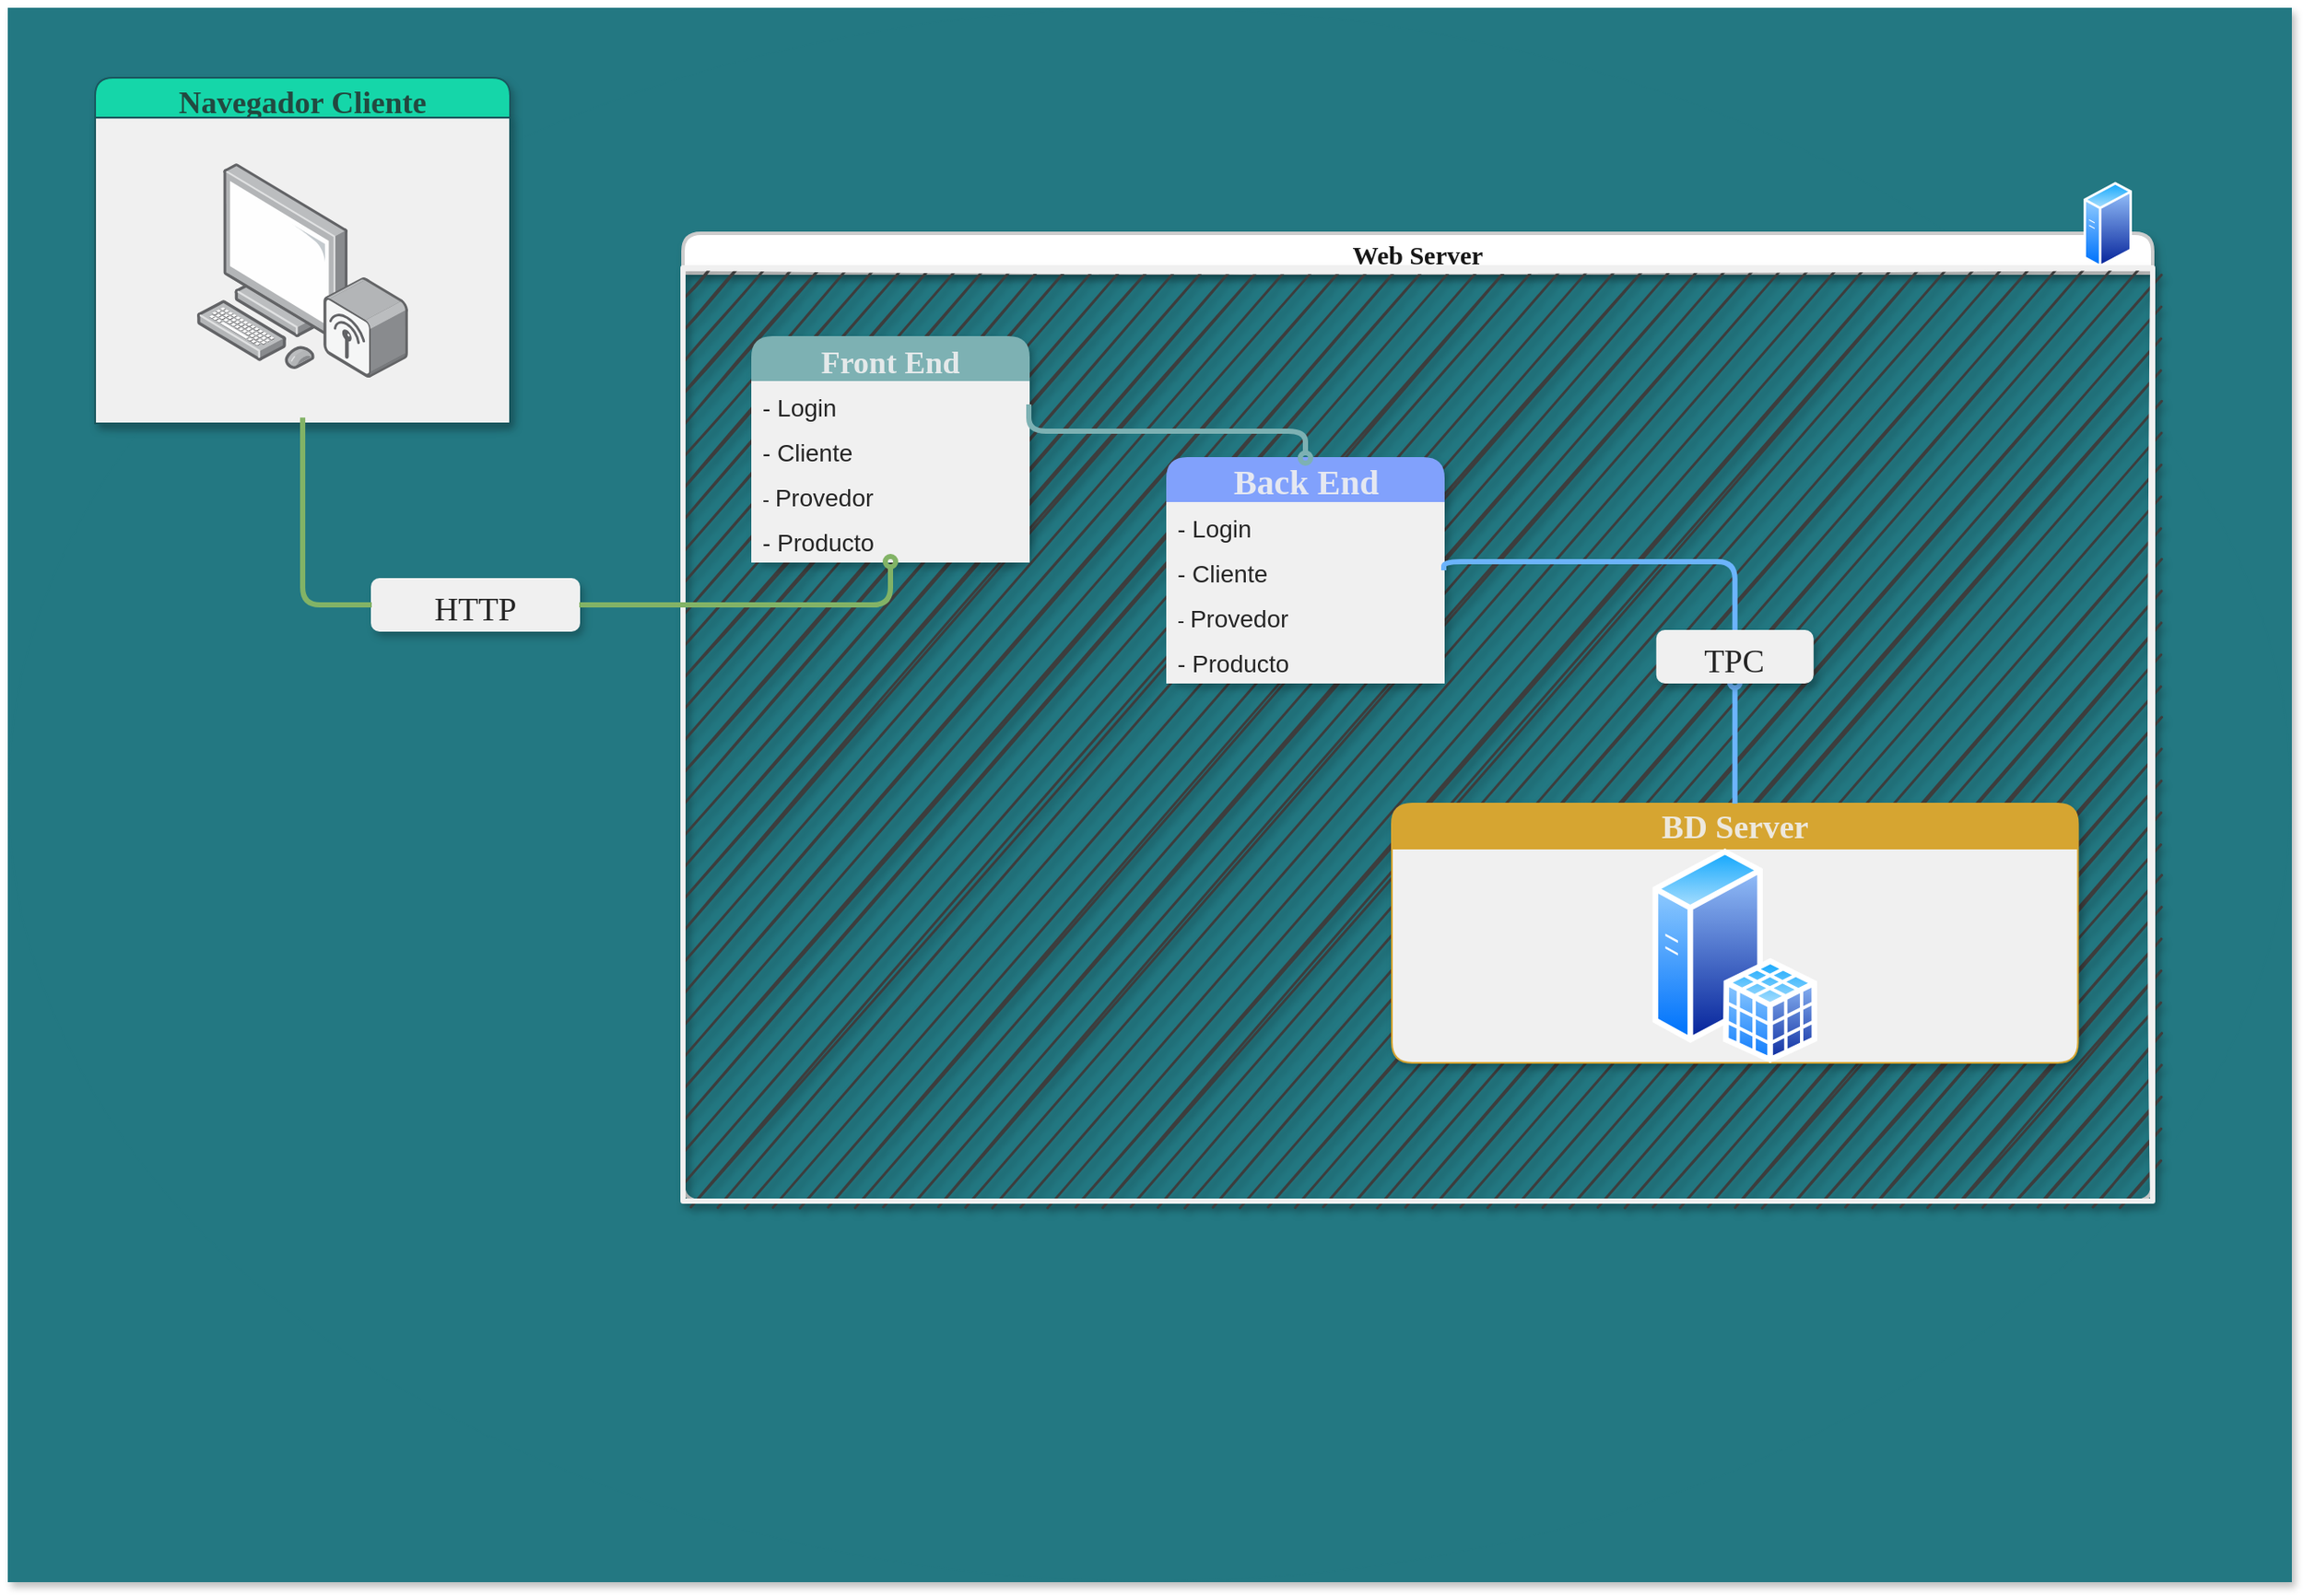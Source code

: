 <mxfile version="20.5.1" type="github">
  <diagram name="Page-1" id="9f46799a-70d6-7492-0946-bef42562c5a5">
    <mxGraphModel dx="1437" dy="803" grid="1" gridSize="10" guides="1" tooltips="1" connect="1" arrows="1" fold="1" page="1" pageScale="1" pageWidth="1100" pageHeight="850" background="none" math="0" shadow="0">
      <root>
        <mxCell id="0" />
        <mxCell id="1" parent="0" />
        <mxCell id="LqpIBVpVA3i0VnOOB62L-4" value="" style="shape=stencil(tZThDoIgEICfhr8NYT1Ao3oP0jOZBAwo6+1D0S1NXWu4Oba70+8+kRNR5ipuABFcIXpEhGQYhzXEzSTmzkDuY/LBreAXCbHivNU1NKLwPUOoCqzwbZWeED6Ee9qLslwrFSBCKzeqfNQDjAsVnsXPCOvbv0aRCfwbeLC9ZMwicv4du9tvA8428h1jB/vkvunAY+Nsqw+XDJz9j6UsZJYON2UXntdXq++qmJWx7Vytn/fpME6HdVZooS1lpbaw4lMKKeNMr+wgSCmMg8TeA32xffdiX/5dNv7IusQb);whiteSpace=wrap;html=1;fillColor=#237882;strokeColor=#237882;shadow=1;sketch=0;" vertex="1" parent="1">
          <mxGeometry width="1320" height="910" as="geometry" />
        </mxCell>
        <mxCell id="LqpIBVpVA3i0VnOOB62L-6" value="Navegador Cliente" style="swimlane;rounded=1;shadow=1;glass=0;sketch=0;fontSize=18;fillColor=#15D6A9;strokeColor=#19575E;labelBorderColor=none;spacingTop=2;swimlaneLine=1;horizontal=1;textOpacity=80;startSize=23;fontFamily=Verdana;fontColor=#262626;" vertex="1" parent="1">
          <mxGeometry x="50" y="40" width="240" height="200" as="geometry" />
        </mxCell>
        <mxCell id="LqpIBVpVA3i0VnOOB62L-9" value="" style="rounded=0;whiteSpace=wrap;html=1;shadow=1;glass=0;sketch=0;strokeColor=#19575E;fontSize=18;fillColor=#F0F0F0;" vertex="1" parent="LqpIBVpVA3i0VnOOB62L-6">
          <mxGeometry y="23.1" width="240" height="176.9" as="geometry" />
        </mxCell>
        <mxCell id="LqpIBVpVA3i0VnOOB62L-1" value="" style="points=[];aspect=fixed;html=1;align=center;shadow=0;dashed=0;image;image=img/lib/allied_telesis/computer_and_terminals/Personal_Computer_Wireless.svg;" vertex="1" parent="LqpIBVpVA3i0VnOOB62L-6">
          <mxGeometry x="59.06" y="49.45" width="121.88" height="124.2" as="geometry" />
        </mxCell>
        <mxCell id="LqpIBVpVA3i0VnOOB62L-26" value="&lt;font style=&quot;font-size: 19px;&quot;&gt;HTTP&lt;/font&gt;" style="rounded=1;whiteSpace=wrap;html=1;shadow=1;glass=0;labelBorderColor=none;sketch=0;fillStyle=auto;strokeColor=#F0F0F0;strokeWidth=1;fontFamily=Verdana;fontSize=25;fontColor=#262626;fillColor=#F0F0F0;" vertex="1" parent="1">
          <mxGeometry x="210" y="330" width="120" height="30" as="geometry" />
        </mxCell>
        <mxCell id="LqpIBVpVA3i0VnOOB62L-27" value="" style="edgeStyle=orthogonalEdgeStyle;orthogonalLoop=1;jettySize=auto;html=1;fontSize=18;endArrow=none;endFill=0;fillColor=#d5e8d4;strokeColor=#82B366;sourcePerimeterSpacing=23;jumpStyle=none;rounded=1;strokeWidth=3;entryX=0;entryY=0.5;entryDx=0;entryDy=0;" edge="1" parent="1" source="LqpIBVpVA3i0VnOOB62L-1" target="LqpIBVpVA3i0VnOOB62L-26">
          <mxGeometry relative="1" as="geometry">
            <mxPoint x="180.0" y="256.65" as="sourcePoint" />
            <mxPoint x="440.0" y="295" as="targetPoint" />
            <Array as="points" />
          </mxGeometry>
        </mxCell>
        <mxCell id="LqpIBVpVA3i0VnOOB62L-28" value="Web Server" style="swimlane;rounded=1;shadow=1;glass=0;labelBorderColor=none;sketch=0;fillStyle=auto;strokeWidth=2;fontFamily=Verdana;fontSize=15;html=0;textOpacity=90;startSize=23;strokeColor=#CCCCCC;" vertex="1" parent="1">
          <mxGeometry x="390" y="130" width="850" height="560" as="geometry" />
        </mxCell>
        <mxCell id="LqpIBVpVA3i0VnOOB62L-29" value="" style="aspect=fixed;perimeter=ellipsePerimeter;html=1;align=center;shadow=0;dashed=0;spacingTop=3;image;image=img/lib/active_directory/generic_server.svg;rounded=1;glass=0;labelBorderColor=none;sketch=0;fillStyle=auto;strokeColor=#F0F0F0;strokeWidth=3;fontFamily=Verdana;fontSize=19;fontColor=#262626;fillColor=#F0F0F0;" vertex="1" parent="LqpIBVpVA3i0VnOOB62L-28">
          <mxGeometry x="810" y="-30" width="28.0" height="50" as="geometry" />
        </mxCell>
        <mxCell id="LqpIBVpVA3i0VnOOB62L-36" value="" style="rounded=0;whiteSpace=wrap;html=1;shadow=1;glass=0;labelBorderColor=none;sketch=1;fillStyle=auto;strokeColor=#F0F0F0;strokeWidth=3;fontFamily=Verdana;fontSize=19;fontColor=#7D7D7D;fillColor=#3D3D3D;" vertex="1" parent="LqpIBVpVA3i0VnOOB62L-28">
          <mxGeometry y="20" width="850" height="540" as="geometry" />
        </mxCell>
        <mxCell id="78961159f06e98e8-43" value="&lt;p style=&quot;line-height: 0.7;&quot;&gt;&lt;font color=&quot;#f0f0f0&quot; style=&quot;line-height: 0.9;&quot;&gt;BD Server&lt;/font&gt;&lt;/p&gt;" style="swimlane;html=1;fontStyle=1;align=center;verticalAlign=middle;childLayout=stackLayout;horizontal=1;startSize=26;horizontalStack=0;resizeParent=1;resizeLast=0;collapsible=1;marginBottom=0;swimlaneFillColor=#F0F0F0;rounded=1;shadow=1;comic=0;labelBackgroundColor=none;strokeWidth=1;fillColor=#D6A531;fontFamily=Verdana;fontSize=19;strokeColor=#D6A531;textOpacity=90;" parent="LqpIBVpVA3i0VnOOB62L-28" vertex="1">
          <mxGeometry x="410" y="330" width="396.77" height="150" as="geometry" />
        </mxCell>
        <mxCell id="LqpIBVpVA3i0VnOOB62L-25" value="" style="aspect=fixed;perimeter=ellipsePerimeter;html=1;align=center;shadow=0;dashed=0;spacingTop=3;image;image=img/lib/active_directory/sql_server.svg;rounded=0;glass=0;labelBorderColor=none;sketch=0;fillStyle=auto;strokeColor=#D6A531;strokeWidth=1;fontFamily=Verdana;fontSize=14;fontColor=#262626;fillColor=#262626;" vertex="1" parent="78961159f06e98e8-43">
          <mxGeometry y="26" width="396.77" height="124" as="geometry" />
        </mxCell>
        <mxCell id="LqpIBVpVA3i0VnOOB62L-37" value="" style="edgeStyle=orthogonalEdgeStyle;rounded=1;jumpStyle=none;orthogonalLoop=1;jettySize=auto;html=1;labelBackgroundColor=#82B366;strokeColor=#6CB4FC;strokeWidth=3;fontFamily=Verdana;fontSize=19;fontColor=#262626;endArrow=oval;endFill=0;endSize=6;sourcePerimeterSpacing=23;targetPerimeterSpacing=10;exitX=0.5;exitY=0;exitDx=0;exitDy=0;entryX=0.5;entryY=1;entryDx=0;entryDy=0;" edge="1" parent="LqpIBVpVA3i0VnOOB62L-28" source="78961159f06e98e8-43" target="LqpIBVpVA3i0VnOOB62L-33">
          <mxGeometry relative="1" as="geometry" />
        </mxCell>
        <mxCell id="78961159f06e98e8-17" value="Front End" style="swimlane;fontStyle=1;align=center;verticalAlign=middle;childLayout=stackLayout;horizontal=1;startSize=26;horizontalStack=0;resizeParent=1;resizeLast=0;collapsible=1;marginBottom=0;swimlaneFillColor=#F0F0F0;rounded=1;shadow=1;comic=0;labelBackgroundColor=none;strokeWidth=1;fillColor=#7DB1B3;fontFamily=Verdana;fontSize=18;strokeColor=#7DB1B3;sketch=0;glass=0;fillStyle=auto;textOpacity=90;fontColor=#F0F0F0;" parent="LqpIBVpVA3i0VnOOB62L-28" vertex="1">
          <mxGeometry x="40" y="60" width="160" height="130" as="geometry" />
        </mxCell>
        <mxCell id="78961159f06e98e8-21" value="&lt;font style=&quot;font-size: 14px;&quot;&gt;- Login&lt;/font&gt;" style="text;html=1;strokeColor=#F0F0F0;fillColor=#F0F0F0;align=left;verticalAlign=top;spacingLeft=4;spacingRight=4;whiteSpace=wrap;overflow=hidden;rotatable=0;points=[[0,0.5],[1,0.5]];portConstraint=eastwest;fontColor=#262626;" parent="78961159f06e98e8-17" vertex="1">
          <mxGeometry y="26" width="160" height="26" as="geometry" />
        </mxCell>
        <mxCell id="78961159f06e98e8-23" value="&lt;font style=&quot;font-size: 14px;&quot;&gt;- Cliente&lt;/font&gt;" style="text;html=1;strokeColor=#F0F0F0;fillColor=#F0F0F0;align=left;verticalAlign=top;spacingLeft=4;spacingRight=4;whiteSpace=wrap;overflow=hidden;rotatable=0;points=[[0,0.5],[1,0.5]];portConstraint=eastwest;fontColor=#262626;" parent="78961159f06e98e8-17" vertex="1">
          <mxGeometry y="52" width="160" height="26" as="geometry" />
        </mxCell>
        <mxCell id="78961159f06e98e8-25" value="- &lt;font style=&quot;font-size: 14px;&quot;&gt;Provedor&lt;/font&gt;" style="text;html=1;align=left;verticalAlign=top;spacingLeft=4;spacingRight=4;whiteSpace=wrap;overflow=hidden;rotatable=0;points=[[0,0.5],[1,0.5]];portConstraint=eastwest;fillColor=#F0F0F0;strokeColor=#F0F0F0;fontColor=#262626;" parent="78961159f06e98e8-17" vertex="1">
          <mxGeometry y="78" width="160" height="26" as="geometry" />
        </mxCell>
        <mxCell id="78961159f06e98e8-26" value="&lt;font style=&quot;font-size: 14px;&quot;&gt;- Producto&lt;/font&gt;" style="text;html=1;strokeColor=#F0F0F0;fillColor=#F0F0F0;align=left;verticalAlign=top;spacingLeft=4;spacingRight=4;whiteSpace=wrap;overflow=hidden;rotatable=0;points=[[0,0.5],[1,0.5]];portConstraint=eastwest;fontColor=#262626;" parent="78961159f06e98e8-17" vertex="1">
          <mxGeometry y="104" width="160" height="26" as="geometry" />
        </mxCell>
        <mxCell id="78961159f06e98e8-30" value="&lt;h1 style=&quot;line-height: 0; font-size: 20px;&quot;&gt;&lt;font color=&quot;#f0f0f0&quot;&gt;Back End&lt;/font&gt;&lt;/h1&gt;" style="swimlane;html=1;fontStyle=1;align=center;verticalAlign=middle;childLayout=stackLayout;horizontal=1;startSize=26;horizontalStack=0;resizeParent=1;resizeLast=0;collapsible=1;marginBottom=0;swimlaneFillColor=#F0F0F0;rounded=1;shadow=1;comic=0;labelBackgroundColor=none;strokeWidth=1;fillColor=#81A1FC;fontFamily=Verdana;fontSize=12;strokeColor=#81A1FC;textOpacity=90;" parent="LqpIBVpVA3i0VnOOB62L-28" vertex="1">
          <mxGeometry x="280" y="130" width="160" height="130" as="geometry" />
        </mxCell>
        <mxCell id="78961159f06e98e8-31" value="&lt;span style=&quot;font-size: 14px;&quot;&gt;- Login&lt;/span&gt;" style="text;html=1;strokeColor=#F0F0F0;fillColor=#F0F0F0;align=left;verticalAlign=top;spacingLeft=4;spacingRight=4;whiteSpace=wrap;overflow=hidden;rotatable=0;points=[[0,0.5],[1,0.5]];portConstraint=eastwest;fontColor=#262626;" parent="78961159f06e98e8-30" vertex="1">
          <mxGeometry y="26" width="160" height="26" as="geometry" />
        </mxCell>
        <mxCell id="78961159f06e98e8-32" value="&lt;span style=&quot;font-size: 14px;&quot;&gt;- Cliente&lt;/span&gt;" style="text;html=1;strokeColor=#F0F0F0;fillColor=#F0F0F0;align=left;verticalAlign=top;spacingLeft=4;spacingRight=4;whiteSpace=wrap;overflow=hidden;rotatable=0;points=[[0,0.5],[1,0.5]];portConstraint=eastwest;fontColor=#262626;" parent="78961159f06e98e8-30" vertex="1">
          <mxGeometry y="52" width="160" height="26" as="geometry" />
        </mxCell>
        <mxCell id="78961159f06e98e8-33" value="&lt;span style=&quot;&quot;&gt;-&amp;nbsp;&lt;/span&gt;&lt;font style=&quot;font-size: 14px;&quot;&gt;Provedor&lt;/font&gt;" style="text;html=1;strokeColor=#F0F0F0;fillColor=#F0F0F0;align=left;verticalAlign=top;spacingLeft=4;spacingRight=4;whiteSpace=wrap;overflow=hidden;rotatable=0;points=[[0,0.5],[1,0.5]];portConstraint=eastwest;fontColor=#262626;" parent="78961159f06e98e8-30" vertex="1">
          <mxGeometry y="78" width="160" height="26" as="geometry" />
        </mxCell>
        <mxCell id="78961159f06e98e8-34" value="&lt;span style=&quot;font-size: 14px;&quot;&gt;- Producto&lt;/span&gt;" style="text;html=1;strokeColor=#F0F0F0;fillColor=#F0F0F0;align=left;verticalAlign=top;spacingLeft=4;spacingRight=4;whiteSpace=wrap;overflow=hidden;rotatable=0;points=[[0,0.5],[1,0.5]];portConstraint=eastwest;fontColor=#262626;" parent="78961159f06e98e8-30" vertex="1">
          <mxGeometry y="104" width="160" height="26" as="geometry" />
        </mxCell>
        <mxCell id="LqpIBVpVA3i0VnOOB62L-34" value="" style="edgeStyle=elbowEdgeStyle;html=1;labelBackgroundColor=none;startFill=0;startSize=8;endArrow=none;endFill=0;endSize=6;fontFamily=Verdana;fontSize=12;elbow=vertical;fillColor=#d5e8d4;strokeColor=#6CB4FC;strokeWidth=3;exitX=1;exitY=0.5;exitDx=0;exitDy=0;" edge="1" parent="LqpIBVpVA3i0VnOOB62L-28" source="78961159f06e98e8-32" target="LqpIBVpVA3i0VnOOB62L-33">
          <mxGeometry relative="1" as="geometry">
            <mxPoint x="450" y="180" as="sourcePoint" />
            <mxPoint x="710" y="320" as="targetPoint" />
            <Array as="points">
              <mxPoint x="530" y="190" />
            </Array>
          </mxGeometry>
        </mxCell>
        <mxCell id="78961159f06e98e8-121" style="edgeStyle=elbowEdgeStyle;html=1;labelBackgroundColor=none;startFill=0;startSize=8;endArrow=oval;endFill=0;endSize=6;fontFamily=Verdana;fontSize=12;elbow=vertical;fillColor=#d5e8d4;strokeColor=#7DB1B3;strokeWidth=3;entryX=0.5;entryY=0;entryDx=0;entryDy=0;exitX=1;exitY=0.5;exitDx=0;exitDy=0;" parent="LqpIBVpVA3i0VnOOB62L-28" source="78961159f06e98e8-21" target="78961159f06e98e8-30" edge="1">
          <mxGeometry relative="1" as="geometry">
            <mxPoint x="210" y="165" as="sourcePoint" />
            <Array as="points" />
          </mxGeometry>
        </mxCell>
        <mxCell id="LqpIBVpVA3i0VnOOB62L-33" value="&lt;font style=&quot;font-size: 19px;&quot;&gt;TPC&lt;/font&gt;" style="rounded=1;whiteSpace=wrap;html=1;shadow=1;glass=0;labelBorderColor=none;sketch=0;fillStyle=auto;strokeColor=#F0F0F0;strokeWidth=1;fontFamily=Verdana;fontSize=25;fontColor=#262626;fillColor=#F0F0F0;" vertex="1" parent="LqpIBVpVA3i0VnOOB62L-28">
          <mxGeometry x="563.38" y="230" width="90" height="30" as="geometry" />
        </mxCell>
        <mxCell id="LqpIBVpVA3i0VnOOB62L-3" value="" style="edgeStyle=orthogonalEdgeStyle;orthogonalLoop=1;jettySize=auto;html=1;fontSize=18;endArrow=oval;endFill=0;fillColor=#d5e8d4;strokeColor=#82B366;targetPerimeterSpacing=10;jumpStyle=none;rounded=1;strokeWidth=3;startArrow=none;exitX=1;exitY=0.5;exitDx=0;exitDy=0;entryX=0.5;entryY=1;entryDx=0;entryDy=0;" edge="1" parent="1" source="LqpIBVpVA3i0VnOOB62L-26" target="78961159f06e98e8-17">
          <mxGeometry relative="1" as="geometry">
            <mxPoint x="420" y="320" as="targetPoint" />
            <Array as="points">
              <mxPoint x="510" y="345" />
            </Array>
          </mxGeometry>
        </mxCell>
      </root>
    </mxGraphModel>
  </diagram>
</mxfile>
